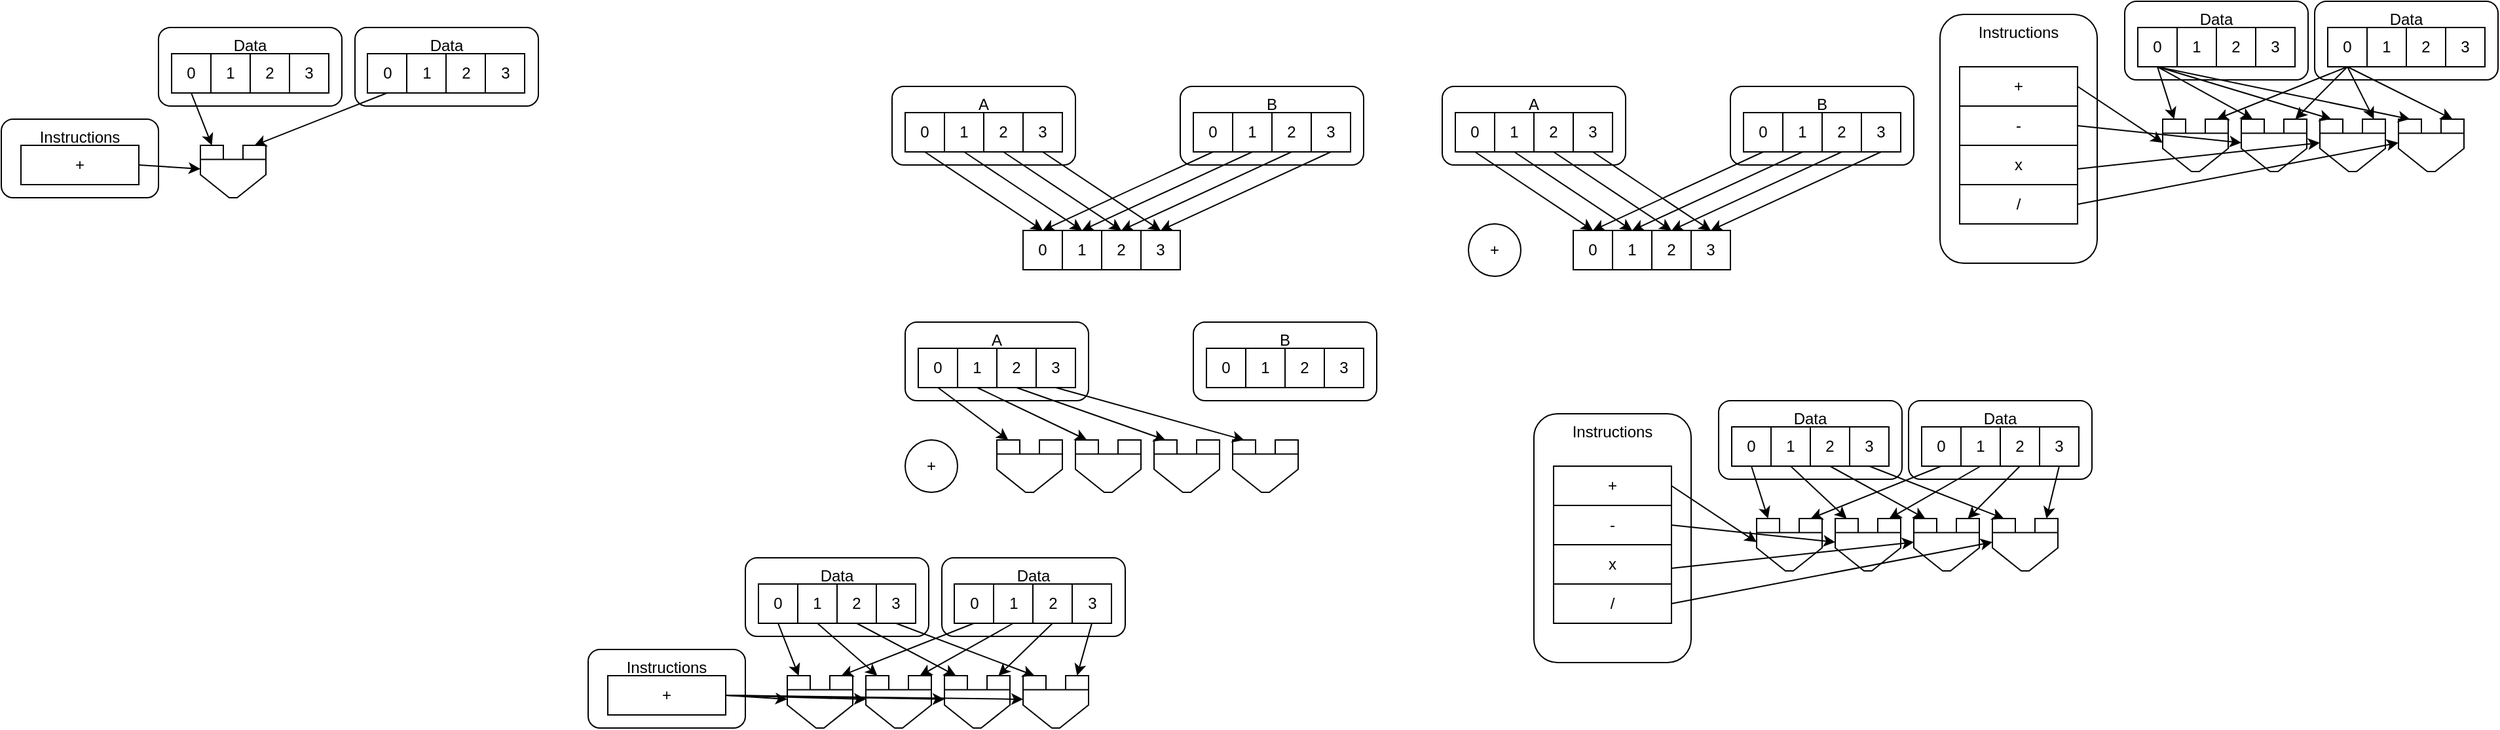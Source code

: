 <mxfile version="21.1.1" type="device">
  <diagram name="Page-1" id="S_AnUftgRwufIWKdGE8J">
    <mxGraphModel dx="2035" dy="623" grid="1" gridSize="10" guides="1" tooltips="1" connect="1" arrows="1" fold="1" page="1" pageScale="1" pageWidth="850" pageHeight="1100" math="0" shadow="0">
      <root>
        <mxCell id="0" />
        <mxCell id="1" parent="0" />
        <mxCell id="DR8zXilW78BF2vZYN9CU-185" value="Data" style="rounded=1;whiteSpace=wrap;html=1;verticalAlign=top;" vertex="1" parent="1">
          <mxGeometry x="896" y="340" width="140" height="60" as="geometry" />
        </mxCell>
        <mxCell id="DR8zXilW78BF2vZYN9CU-184" value="Data" style="rounded=1;whiteSpace=wrap;html=1;verticalAlign=top;" vertex="1" parent="1">
          <mxGeometry x="158" y="460" width="140" height="60" as="geometry" />
        </mxCell>
        <mxCell id="DR8zXilW78BF2vZYN9CU-124" value="Instructions" style="rounded=1;whiteSpace=wrap;html=1;verticalAlign=top;" vertex="1" parent="1">
          <mxGeometry x="610" y="350" width="120" height="190" as="geometry" />
        </mxCell>
        <mxCell id="DR8zXilW78BF2vZYN9CU-1" value="A" style="rounded=1;whiteSpace=wrap;html=1;verticalAlign=top;" vertex="1" parent="1">
          <mxGeometry x="120" y="100" width="140" height="60" as="geometry" />
        </mxCell>
        <mxCell id="DR8zXilW78BF2vZYN9CU-2" value="+" style="ellipse;whiteSpace=wrap;html=1;aspect=fixed;" vertex="1" parent="1">
          <mxGeometry x="130" y="370" width="40" height="40" as="geometry" />
        </mxCell>
        <mxCell id="DR8zXilW78BF2vZYN9CU-3" value="0" style="rounded=0;whiteSpace=wrap;html=1;" vertex="1" parent="1">
          <mxGeometry x="130" y="120" width="30" height="30" as="geometry" />
        </mxCell>
        <mxCell id="DR8zXilW78BF2vZYN9CU-4" value="1" style="rounded=0;whiteSpace=wrap;html=1;" vertex="1" parent="1">
          <mxGeometry x="160" y="120" width="30" height="30" as="geometry" />
        </mxCell>
        <mxCell id="DR8zXilW78BF2vZYN9CU-5" value="2" style="rounded=0;whiteSpace=wrap;html=1;" vertex="1" parent="1">
          <mxGeometry x="190" y="120" width="30" height="30" as="geometry" />
        </mxCell>
        <mxCell id="DR8zXilW78BF2vZYN9CU-6" value="3" style="rounded=0;whiteSpace=wrap;html=1;" vertex="1" parent="1">
          <mxGeometry x="220" y="120" width="30" height="30" as="geometry" />
        </mxCell>
        <mxCell id="DR8zXilW78BF2vZYN9CU-7" value="B" style="rounded=1;whiteSpace=wrap;html=1;verticalAlign=top;" vertex="1" parent="1">
          <mxGeometry x="340" y="100" width="140" height="60" as="geometry" />
        </mxCell>
        <mxCell id="DR8zXilW78BF2vZYN9CU-8" value="0" style="rounded=0;whiteSpace=wrap;html=1;" vertex="1" parent="1">
          <mxGeometry x="350" y="120" width="30" height="30" as="geometry" />
        </mxCell>
        <mxCell id="DR8zXilW78BF2vZYN9CU-9" value="1" style="rounded=0;whiteSpace=wrap;html=1;" vertex="1" parent="1">
          <mxGeometry x="380" y="120" width="30" height="30" as="geometry" />
        </mxCell>
        <mxCell id="DR8zXilW78BF2vZYN9CU-10" value="2" style="rounded=0;whiteSpace=wrap;html=1;" vertex="1" parent="1">
          <mxGeometry x="410" y="120" width="30" height="30" as="geometry" />
        </mxCell>
        <mxCell id="DR8zXilW78BF2vZYN9CU-11" value="3" style="rounded=0;whiteSpace=wrap;html=1;" vertex="1" parent="1">
          <mxGeometry x="440" y="120" width="30" height="30" as="geometry" />
        </mxCell>
        <mxCell id="DR8zXilW78BF2vZYN9CU-12" value="0" style="rounded=0;whiteSpace=wrap;html=1;" vertex="1" parent="1">
          <mxGeometry x="220" y="210" width="30" height="30" as="geometry" />
        </mxCell>
        <mxCell id="DR8zXilW78BF2vZYN9CU-13" value="1" style="rounded=0;whiteSpace=wrap;html=1;" vertex="1" parent="1">
          <mxGeometry x="250" y="210" width="30" height="30" as="geometry" />
        </mxCell>
        <mxCell id="DR8zXilW78BF2vZYN9CU-14" value="2" style="rounded=0;whiteSpace=wrap;html=1;" vertex="1" parent="1">
          <mxGeometry x="280" y="210" width="30" height="30" as="geometry" />
        </mxCell>
        <mxCell id="DR8zXilW78BF2vZYN9CU-15" value="3" style="rounded=0;whiteSpace=wrap;html=1;" vertex="1" parent="1">
          <mxGeometry x="310" y="210" width="30" height="30" as="geometry" />
        </mxCell>
        <mxCell id="DR8zXilW78BF2vZYN9CU-16" value="" style="endArrow=classic;html=1;rounded=0;entryX=0.5;entryY=0;entryDx=0;entryDy=0;exitX=0.5;exitY=1;exitDx=0;exitDy=0;" edge="1" parent="1" source="DR8zXilW78BF2vZYN9CU-3" target="DR8zXilW78BF2vZYN9CU-12">
          <mxGeometry width="50" height="50" relative="1" as="geometry">
            <mxPoint x="170" y="220" as="sourcePoint" />
            <mxPoint x="220" y="170" as="targetPoint" />
          </mxGeometry>
        </mxCell>
        <mxCell id="DR8zXilW78BF2vZYN9CU-21" value="" style="endArrow=classic;html=1;rounded=0;entryX=0.5;entryY=0;entryDx=0;entryDy=0;exitX=0.5;exitY=1;exitDx=0;exitDy=0;" edge="1" parent="1" source="DR8zXilW78BF2vZYN9CU-8" target="DR8zXilW78BF2vZYN9CU-12">
          <mxGeometry width="50" height="50" relative="1" as="geometry">
            <mxPoint x="155" y="160" as="sourcePoint" />
            <mxPoint x="245" y="220" as="targetPoint" />
          </mxGeometry>
        </mxCell>
        <mxCell id="DR8zXilW78BF2vZYN9CU-22" value="" style="endArrow=classic;html=1;rounded=0;entryX=0.5;entryY=0;entryDx=0;entryDy=0;exitX=0.5;exitY=1;exitDx=0;exitDy=0;" edge="1" parent="1" source="DR8zXilW78BF2vZYN9CU-4" target="DR8zXilW78BF2vZYN9CU-13">
          <mxGeometry width="50" height="50" relative="1" as="geometry">
            <mxPoint x="165" y="170" as="sourcePoint" />
            <mxPoint x="255" y="230" as="targetPoint" />
          </mxGeometry>
        </mxCell>
        <mxCell id="DR8zXilW78BF2vZYN9CU-23" value="" style="endArrow=classic;html=1;rounded=0;entryX=0.5;entryY=0;entryDx=0;entryDy=0;exitX=0.5;exitY=1;exitDx=0;exitDy=0;" edge="1" parent="1" source="DR8zXilW78BF2vZYN9CU-5" target="DR8zXilW78BF2vZYN9CU-14">
          <mxGeometry width="50" height="50" relative="1" as="geometry">
            <mxPoint x="175" y="180" as="sourcePoint" />
            <mxPoint x="265" y="240" as="targetPoint" />
          </mxGeometry>
        </mxCell>
        <mxCell id="DR8zXilW78BF2vZYN9CU-24" value="" style="endArrow=classic;html=1;rounded=0;entryX=0.5;entryY=0;entryDx=0;entryDy=0;exitX=0.5;exitY=1;exitDx=0;exitDy=0;" edge="1" parent="1" source="DR8zXilW78BF2vZYN9CU-6" target="DR8zXilW78BF2vZYN9CU-15">
          <mxGeometry width="50" height="50" relative="1" as="geometry">
            <mxPoint x="185" y="190" as="sourcePoint" />
            <mxPoint x="275" y="250" as="targetPoint" />
          </mxGeometry>
        </mxCell>
        <mxCell id="DR8zXilW78BF2vZYN9CU-25" value="" style="endArrow=classic;html=1;rounded=0;entryX=0.5;entryY=0;entryDx=0;entryDy=0;exitX=0.5;exitY=1;exitDx=0;exitDy=0;" edge="1" parent="1" source="DR8zXilW78BF2vZYN9CU-9" target="DR8zXilW78BF2vZYN9CU-13">
          <mxGeometry width="50" height="50" relative="1" as="geometry">
            <mxPoint x="195" y="200" as="sourcePoint" />
            <mxPoint x="285" y="260" as="targetPoint" />
          </mxGeometry>
        </mxCell>
        <mxCell id="DR8zXilW78BF2vZYN9CU-26" value="" style="endArrow=classic;html=1;rounded=0;entryX=0.5;entryY=0;entryDx=0;entryDy=0;exitX=0.5;exitY=1;exitDx=0;exitDy=0;" edge="1" parent="1" source="DR8zXilW78BF2vZYN9CU-10" target="DR8zXilW78BF2vZYN9CU-14">
          <mxGeometry width="50" height="50" relative="1" as="geometry">
            <mxPoint x="205" y="210" as="sourcePoint" />
            <mxPoint x="295" y="270" as="targetPoint" />
          </mxGeometry>
        </mxCell>
        <mxCell id="DR8zXilW78BF2vZYN9CU-27" value="" style="endArrow=classic;html=1;rounded=0;entryX=0.5;entryY=0;entryDx=0;entryDy=0;exitX=0.5;exitY=1;exitDx=0;exitDy=0;" edge="1" parent="1" source="DR8zXilW78BF2vZYN9CU-11" target="DR8zXilW78BF2vZYN9CU-15">
          <mxGeometry width="50" height="50" relative="1" as="geometry">
            <mxPoint x="215" y="220" as="sourcePoint" />
            <mxPoint x="305" y="280" as="targetPoint" />
          </mxGeometry>
        </mxCell>
        <mxCell id="DR8zXilW78BF2vZYN9CU-28" value="A" style="rounded=1;whiteSpace=wrap;html=1;verticalAlign=top;" vertex="1" parent="1">
          <mxGeometry x="540" y="100" width="140" height="60" as="geometry" />
        </mxCell>
        <mxCell id="DR8zXilW78BF2vZYN9CU-29" value="+" style="ellipse;whiteSpace=wrap;html=1;aspect=fixed;" vertex="1" parent="1">
          <mxGeometry x="560" y="205" width="40" height="40" as="geometry" />
        </mxCell>
        <mxCell id="DR8zXilW78BF2vZYN9CU-30" value="0" style="rounded=0;whiteSpace=wrap;html=1;" vertex="1" parent="1">
          <mxGeometry x="550" y="120" width="30" height="30" as="geometry" />
        </mxCell>
        <mxCell id="DR8zXilW78BF2vZYN9CU-31" value="1" style="rounded=0;whiteSpace=wrap;html=1;" vertex="1" parent="1">
          <mxGeometry x="580" y="120" width="30" height="30" as="geometry" />
        </mxCell>
        <mxCell id="DR8zXilW78BF2vZYN9CU-32" value="2" style="rounded=0;whiteSpace=wrap;html=1;" vertex="1" parent="1">
          <mxGeometry x="610" y="120" width="30" height="30" as="geometry" />
        </mxCell>
        <mxCell id="DR8zXilW78BF2vZYN9CU-33" value="3" style="rounded=0;whiteSpace=wrap;html=1;" vertex="1" parent="1">
          <mxGeometry x="640" y="120" width="30" height="30" as="geometry" />
        </mxCell>
        <mxCell id="DR8zXilW78BF2vZYN9CU-34" value="B" style="rounded=1;whiteSpace=wrap;html=1;verticalAlign=top;" vertex="1" parent="1">
          <mxGeometry x="760" y="100" width="140" height="60" as="geometry" />
        </mxCell>
        <mxCell id="DR8zXilW78BF2vZYN9CU-35" value="0" style="rounded=0;whiteSpace=wrap;html=1;" vertex="1" parent="1">
          <mxGeometry x="770" y="120" width="30" height="30" as="geometry" />
        </mxCell>
        <mxCell id="DR8zXilW78BF2vZYN9CU-36" value="1" style="rounded=0;whiteSpace=wrap;html=1;" vertex="1" parent="1">
          <mxGeometry x="800" y="120" width="30" height="30" as="geometry" />
        </mxCell>
        <mxCell id="DR8zXilW78BF2vZYN9CU-37" value="2" style="rounded=0;whiteSpace=wrap;html=1;" vertex="1" parent="1">
          <mxGeometry x="830" y="120" width="30" height="30" as="geometry" />
        </mxCell>
        <mxCell id="DR8zXilW78BF2vZYN9CU-38" value="3" style="rounded=0;whiteSpace=wrap;html=1;" vertex="1" parent="1">
          <mxGeometry x="860" y="120" width="30" height="30" as="geometry" />
        </mxCell>
        <mxCell id="DR8zXilW78BF2vZYN9CU-39" value="0" style="rounded=0;whiteSpace=wrap;html=1;" vertex="1" parent="1">
          <mxGeometry x="640" y="210" width="30" height="30" as="geometry" />
        </mxCell>
        <mxCell id="DR8zXilW78BF2vZYN9CU-40" value="1" style="rounded=0;whiteSpace=wrap;html=1;" vertex="1" parent="1">
          <mxGeometry x="670" y="210" width="30" height="30" as="geometry" />
        </mxCell>
        <mxCell id="DR8zXilW78BF2vZYN9CU-41" value="2" style="rounded=0;whiteSpace=wrap;html=1;" vertex="1" parent="1">
          <mxGeometry x="700" y="210" width="30" height="30" as="geometry" />
        </mxCell>
        <mxCell id="DR8zXilW78BF2vZYN9CU-42" value="3" style="rounded=0;whiteSpace=wrap;html=1;" vertex="1" parent="1">
          <mxGeometry x="730" y="210" width="30" height="30" as="geometry" />
        </mxCell>
        <mxCell id="DR8zXilW78BF2vZYN9CU-43" value="" style="endArrow=classic;html=1;rounded=0;entryX=0.5;entryY=0;entryDx=0;entryDy=0;exitX=0.5;exitY=1;exitDx=0;exitDy=0;" edge="1" parent="1" source="DR8zXilW78BF2vZYN9CU-30" target="DR8zXilW78BF2vZYN9CU-39">
          <mxGeometry width="50" height="50" relative="1" as="geometry">
            <mxPoint x="590" y="220" as="sourcePoint" />
            <mxPoint x="640" y="170" as="targetPoint" />
          </mxGeometry>
        </mxCell>
        <mxCell id="DR8zXilW78BF2vZYN9CU-44" value="" style="endArrow=classic;html=1;rounded=0;entryX=0.5;entryY=0;entryDx=0;entryDy=0;exitX=0.5;exitY=1;exitDx=0;exitDy=0;" edge="1" parent="1" source="DR8zXilW78BF2vZYN9CU-35" target="DR8zXilW78BF2vZYN9CU-39">
          <mxGeometry width="50" height="50" relative="1" as="geometry">
            <mxPoint x="575" y="160" as="sourcePoint" />
            <mxPoint x="665" y="220" as="targetPoint" />
          </mxGeometry>
        </mxCell>
        <mxCell id="DR8zXilW78BF2vZYN9CU-45" value="" style="endArrow=classic;html=1;rounded=0;entryX=0.5;entryY=0;entryDx=0;entryDy=0;exitX=0.5;exitY=1;exitDx=0;exitDy=0;" edge="1" parent="1" source="DR8zXilW78BF2vZYN9CU-31" target="DR8zXilW78BF2vZYN9CU-40">
          <mxGeometry width="50" height="50" relative="1" as="geometry">
            <mxPoint x="585" y="170" as="sourcePoint" />
            <mxPoint x="675" y="230" as="targetPoint" />
          </mxGeometry>
        </mxCell>
        <mxCell id="DR8zXilW78BF2vZYN9CU-46" value="" style="endArrow=classic;html=1;rounded=0;entryX=0.5;entryY=0;entryDx=0;entryDy=0;exitX=0.5;exitY=1;exitDx=0;exitDy=0;" edge="1" parent="1" source="DR8zXilW78BF2vZYN9CU-32" target="DR8zXilW78BF2vZYN9CU-41">
          <mxGeometry width="50" height="50" relative="1" as="geometry">
            <mxPoint x="595" y="180" as="sourcePoint" />
            <mxPoint x="685" y="240" as="targetPoint" />
          </mxGeometry>
        </mxCell>
        <mxCell id="DR8zXilW78BF2vZYN9CU-47" value="" style="endArrow=classic;html=1;rounded=0;entryX=0.5;entryY=0;entryDx=0;entryDy=0;exitX=0.5;exitY=1;exitDx=0;exitDy=0;" edge="1" parent="1" source="DR8zXilW78BF2vZYN9CU-33" target="DR8zXilW78BF2vZYN9CU-42">
          <mxGeometry width="50" height="50" relative="1" as="geometry">
            <mxPoint x="605" y="190" as="sourcePoint" />
            <mxPoint x="695" y="250" as="targetPoint" />
          </mxGeometry>
        </mxCell>
        <mxCell id="DR8zXilW78BF2vZYN9CU-48" value="" style="endArrow=classic;html=1;rounded=0;entryX=0.5;entryY=0;entryDx=0;entryDy=0;exitX=0.5;exitY=1;exitDx=0;exitDy=0;" edge="1" parent="1" source="DR8zXilW78BF2vZYN9CU-36" target="DR8zXilW78BF2vZYN9CU-40">
          <mxGeometry width="50" height="50" relative="1" as="geometry">
            <mxPoint x="615" y="200" as="sourcePoint" />
            <mxPoint x="705" y="260" as="targetPoint" />
          </mxGeometry>
        </mxCell>
        <mxCell id="DR8zXilW78BF2vZYN9CU-49" value="" style="endArrow=classic;html=1;rounded=0;entryX=0.5;entryY=0;entryDx=0;entryDy=0;exitX=0.5;exitY=1;exitDx=0;exitDy=0;" edge="1" parent="1" source="DR8zXilW78BF2vZYN9CU-37" target="DR8zXilW78BF2vZYN9CU-41">
          <mxGeometry width="50" height="50" relative="1" as="geometry">
            <mxPoint x="625" y="210" as="sourcePoint" />
            <mxPoint x="715" y="270" as="targetPoint" />
          </mxGeometry>
        </mxCell>
        <mxCell id="DR8zXilW78BF2vZYN9CU-50" value="" style="endArrow=classic;html=1;rounded=0;entryX=0.5;entryY=0;entryDx=0;entryDy=0;exitX=0.5;exitY=1;exitDx=0;exitDy=0;" edge="1" parent="1" source="DR8zXilW78BF2vZYN9CU-38" target="DR8zXilW78BF2vZYN9CU-42">
          <mxGeometry width="50" height="50" relative="1" as="geometry">
            <mxPoint x="635" y="220" as="sourcePoint" />
            <mxPoint x="725" y="280" as="targetPoint" />
          </mxGeometry>
        </mxCell>
        <mxCell id="DR8zXilW78BF2vZYN9CU-56" value="" style="group" vertex="1" connectable="0" parent="1">
          <mxGeometry x="200" y="370" width="50" height="40" as="geometry" />
        </mxCell>
        <mxCell id="DR8zXilW78BF2vZYN9CU-52" value="" style="rounded=0;whiteSpace=wrap;html=1;" vertex="1" parent="DR8zXilW78BF2vZYN9CU-56">
          <mxGeometry width="17.5" height="18.674" as="geometry" />
        </mxCell>
        <mxCell id="DR8zXilW78BF2vZYN9CU-53" value="" style="rounded=0;whiteSpace=wrap;html=1;" vertex="1" parent="DR8zXilW78BF2vZYN9CU-56">
          <mxGeometry x="32.5" width="17.5" height="18.674" as="geometry" />
        </mxCell>
        <mxCell id="DR8zXilW78BF2vZYN9CU-54" value="" style="shape=loopLimit;whiteSpace=wrap;html=1;rotation=-180;size=22;" vertex="1" parent="DR8zXilW78BF2vZYN9CU-56">
          <mxGeometry y="10.732" width="50" height="29.268" as="geometry" />
        </mxCell>
        <mxCell id="DR8zXilW78BF2vZYN9CU-57" value="" style="group" vertex="1" connectable="0" parent="1">
          <mxGeometry x="380" y="370" width="50" height="40" as="geometry" />
        </mxCell>
        <mxCell id="DR8zXilW78BF2vZYN9CU-58" value="" style="rounded=0;whiteSpace=wrap;html=1;" vertex="1" parent="DR8zXilW78BF2vZYN9CU-57">
          <mxGeometry width="17.5" height="18.674" as="geometry" />
        </mxCell>
        <mxCell id="DR8zXilW78BF2vZYN9CU-59" value="" style="rounded=0;whiteSpace=wrap;html=1;" vertex="1" parent="DR8zXilW78BF2vZYN9CU-57">
          <mxGeometry x="32.5" width="17.5" height="18.674" as="geometry" />
        </mxCell>
        <mxCell id="DR8zXilW78BF2vZYN9CU-60" value="" style="shape=loopLimit;whiteSpace=wrap;html=1;rotation=-180;size=22;" vertex="1" parent="DR8zXilW78BF2vZYN9CU-57">
          <mxGeometry y="10.732" width="50" height="29.268" as="geometry" />
        </mxCell>
        <mxCell id="DR8zXilW78BF2vZYN9CU-61" value="" style="group" vertex="1" connectable="0" parent="1">
          <mxGeometry x="260" y="370" width="50" height="40" as="geometry" />
        </mxCell>
        <mxCell id="DR8zXilW78BF2vZYN9CU-62" value="" style="rounded=0;whiteSpace=wrap;html=1;" vertex="1" parent="DR8zXilW78BF2vZYN9CU-61">
          <mxGeometry width="17.5" height="18.674" as="geometry" />
        </mxCell>
        <mxCell id="DR8zXilW78BF2vZYN9CU-63" value="" style="rounded=0;whiteSpace=wrap;html=1;" vertex="1" parent="DR8zXilW78BF2vZYN9CU-61">
          <mxGeometry x="32.5" width="17.5" height="18.674" as="geometry" />
        </mxCell>
        <mxCell id="DR8zXilW78BF2vZYN9CU-64" value="" style="shape=loopLimit;whiteSpace=wrap;html=1;rotation=-180;size=22;" vertex="1" parent="DR8zXilW78BF2vZYN9CU-61">
          <mxGeometry y="10.732" width="50" height="29.268" as="geometry" />
        </mxCell>
        <mxCell id="DR8zXilW78BF2vZYN9CU-65" value="" style="group" vertex="1" connectable="0" parent="1">
          <mxGeometry x="320" y="370" width="50" height="40" as="geometry" />
        </mxCell>
        <mxCell id="DR8zXilW78BF2vZYN9CU-66" value="" style="rounded=0;whiteSpace=wrap;html=1;" vertex="1" parent="DR8zXilW78BF2vZYN9CU-65">
          <mxGeometry width="17.5" height="18.674" as="geometry" />
        </mxCell>
        <mxCell id="DR8zXilW78BF2vZYN9CU-67" value="" style="rounded=0;whiteSpace=wrap;html=1;" vertex="1" parent="DR8zXilW78BF2vZYN9CU-65">
          <mxGeometry x="32.5" width="17.5" height="18.674" as="geometry" />
        </mxCell>
        <mxCell id="DR8zXilW78BF2vZYN9CU-68" value="" style="shape=loopLimit;whiteSpace=wrap;html=1;rotation=-180;size=22;" vertex="1" parent="DR8zXilW78BF2vZYN9CU-65">
          <mxGeometry y="10.732" width="50" height="29.268" as="geometry" />
        </mxCell>
        <mxCell id="DR8zXilW78BF2vZYN9CU-69" value="A" style="rounded=1;whiteSpace=wrap;html=1;verticalAlign=top;" vertex="1" parent="1">
          <mxGeometry x="130" y="280" width="140" height="60" as="geometry" />
        </mxCell>
        <mxCell id="DR8zXilW78BF2vZYN9CU-70" value="0" style="rounded=0;whiteSpace=wrap;html=1;" vertex="1" parent="1">
          <mxGeometry x="140" y="300" width="30" height="30" as="geometry" />
        </mxCell>
        <mxCell id="DR8zXilW78BF2vZYN9CU-71" value="1" style="rounded=0;whiteSpace=wrap;html=1;" vertex="1" parent="1">
          <mxGeometry x="170" y="300" width="30" height="30" as="geometry" />
        </mxCell>
        <mxCell id="DR8zXilW78BF2vZYN9CU-72" value="2" style="rounded=0;whiteSpace=wrap;html=1;" vertex="1" parent="1">
          <mxGeometry x="200" y="300" width="30" height="30" as="geometry" />
        </mxCell>
        <mxCell id="DR8zXilW78BF2vZYN9CU-73" value="3" style="rounded=0;whiteSpace=wrap;html=1;" vertex="1" parent="1">
          <mxGeometry x="230" y="300" width="30" height="30" as="geometry" />
        </mxCell>
        <mxCell id="DR8zXilW78BF2vZYN9CU-74" value="B" style="rounded=1;whiteSpace=wrap;html=1;verticalAlign=top;" vertex="1" parent="1">
          <mxGeometry x="350" y="280" width="140" height="60" as="geometry" />
        </mxCell>
        <mxCell id="DR8zXilW78BF2vZYN9CU-75" value="0" style="rounded=0;whiteSpace=wrap;html=1;" vertex="1" parent="1">
          <mxGeometry x="360" y="300" width="30" height="30" as="geometry" />
        </mxCell>
        <mxCell id="DR8zXilW78BF2vZYN9CU-76" value="1" style="rounded=0;whiteSpace=wrap;html=1;" vertex="1" parent="1">
          <mxGeometry x="390" y="300" width="30" height="30" as="geometry" />
        </mxCell>
        <mxCell id="DR8zXilW78BF2vZYN9CU-77" value="2" style="rounded=0;whiteSpace=wrap;html=1;" vertex="1" parent="1">
          <mxGeometry x="420" y="300" width="30" height="30" as="geometry" />
        </mxCell>
        <mxCell id="DR8zXilW78BF2vZYN9CU-78" value="3" style="rounded=0;whiteSpace=wrap;html=1;" vertex="1" parent="1">
          <mxGeometry x="450" y="300" width="30" height="30" as="geometry" />
        </mxCell>
        <mxCell id="DR8zXilW78BF2vZYN9CU-79" value="" style="endArrow=classic;html=1;rounded=0;entryX=0.5;entryY=0;entryDx=0;entryDy=0;exitX=0.5;exitY=1;exitDx=0;exitDy=0;" edge="1" parent="1" source="DR8zXilW78BF2vZYN9CU-70" target="DR8zXilW78BF2vZYN9CU-52">
          <mxGeometry width="50" height="50" relative="1" as="geometry">
            <mxPoint x="155" y="160" as="sourcePoint" />
            <mxPoint x="245" y="220" as="targetPoint" />
          </mxGeometry>
        </mxCell>
        <mxCell id="DR8zXilW78BF2vZYN9CU-80" value="" style="endArrow=classic;html=1;rounded=0;entryX=0.5;entryY=0;entryDx=0;entryDy=0;exitX=0.5;exitY=1;exitDx=0;exitDy=0;" edge="1" parent="1" source="DR8zXilW78BF2vZYN9CU-71" target="DR8zXilW78BF2vZYN9CU-62">
          <mxGeometry width="50" height="50" relative="1" as="geometry">
            <mxPoint x="165" y="340" as="sourcePoint" />
            <mxPoint x="219" y="380" as="targetPoint" />
          </mxGeometry>
        </mxCell>
        <mxCell id="DR8zXilW78BF2vZYN9CU-81" value="" style="endArrow=classic;html=1;rounded=0;entryX=0.5;entryY=0;entryDx=0;entryDy=0;exitX=0.5;exitY=1;exitDx=0;exitDy=0;" edge="1" parent="1" source="DR8zXilW78BF2vZYN9CU-72" target="DR8zXilW78BF2vZYN9CU-66">
          <mxGeometry width="50" height="50" relative="1" as="geometry">
            <mxPoint x="175" y="350" as="sourcePoint" />
            <mxPoint x="229" y="390" as="targetPoint" />
          </mxGeometry>
        </mxCell>
        <mxCell id="DR8zXilW78BF2vZYN9CU-83" value="" style="endArrow=classic;html=1;rounded=0;entryX=0.5;entryY=0;entryDx=0;entryDy=0;exitX=0.5;exitY=1;exitDx=0;exitDy=0;" edge="1" parent="1" source="DR8zXilW78BF2vZYN9CU-73" target="DR8zXilW78BF2vZYN9CU-58">
          <mxGeometry width="50" height="50" relative="1" as="geometry">
            <mxPoint x="185" y="360" as="sourcePoint" />
            <mxPoint x="239" y="400" as="targetPoint" />
          </mxGeometry>
        </mxCell>
        <mxCell id="DR8zXilW78BF2vZYN9CU-85" value="" style="group" vertex="1" connectable="0" parent="1">
          <mxGeometry x="780" y="430" width="50" height="40" as="geometry" />
        </mxCell>
        <mxCell id="DR8zXilW78BF2vZYN9CU-86" value="" style="rounded=0;whiteSpace=wrap;html=1;" vertex="1" parent="DR8zXilW78BF2vZYN9CU-85">
          <mxGeometry width="17.5" height="18.674" as="geometry" />
        </mxCell>
        <mxCell id="DR8zXilW78BF2vZYN9CU-87" value="" style="rounded=0;whiteSpace=wrap;html=1;" vertex="1" parent="DR8zXilW78BF2vZYN9CU-85">
          <mxGeometry x="32.5" width="17.5" height="18.674" as="geometry" />
        </mxCell>
        <mxCell id="DR8zXilW78BF2vZYN9CU-88" value="" style="shape=loopLimit;whiteSpace=wrap;html=1;rotation=-180;size=22;" vertex="1" parent="DR8zXilW78BF2vZYN9CU-85">
          <mxGeometry y="10.732" width="50" height="29.268" as="geometry" />
        </mxCell>
        <mxCell id="DR8zXilW78BF2vZYN9CU-89" value="" style="group" vertex="1" connectable="0" parent="1">
          <mxGeometry x="960" y="430" width="50" height="40" as="geometry" />
        </mxCell>
        <mxCell id="DR8zXilW78BF2vZYN9CU-90" value="" style="rounded=0;whiteSpace=wrap;html=1;" vertex="1" parent="DR8zXilW78BF2vZYN9CU-89">
          <mxGeometry width="17.5" height="18.674" as="geometry" />
        </mxCell>
        <mxCell id="DR8zXilW78BF2vZYN9CU-91" value="" style="rounded=0;whiteSpace=wrap;html=1;" vertex="1" parent="DR8zXilW78BF2vZYN9CU-89">
          <mxGeometry x="32.5" width="17.5" height="18.674" as="geometry" />
        </mxCell>
        <mxCell id="DR8zXilW78BF2vZYN9CU-92" value="" style="shape=loopLimit;whiteSpace=wrap;html=1;rotation=-180;size=22;" vertex="1" parent="DR8zXilW78BF2vZYN9CU-89">
          <mxGeometry y="10.732" width="50" height="29.268" as="geometry" />
        </mxCell>
        <mxCell id="DR8zXilW78BF2vZYN9CU-93" value="" style="group" vertex="1" connectable="0" parent="1">
          <mxGeometry x="840" y="430" width="50" height="40" as="geometry" />
        </mxCell>
        <mxCell id="DR8zXilW78BF2vZYN9CU-94" value="" style="rounded=0;whiteSpace=wrap;html=1;" vertex="1" parent="DR8zXilW78BF2vZYN9CU-93">
          <mxGeometry width="17.5" height="18.674" as="geometry" />
        </mxCell>
        <mxCell id="DR8zXilW78BF2vZYN9CU-95" value="" style="rounded=0;whiteSpace=wrap;html=1;" vertex="1" parent="DR8zXilW78BF2vZYN9CU-93">
          <mxGeometry x="32.5" width="17.5" height="18.674" as="geometry" />
        </mxCell>
        <mxCell id="DR8zXilW78BF2vZYN9CU-96" value="" style="shape=loopLimit;whiteSpace=wrap;html=1;rotation=-180;size=22;" vertex="1" parent="DR8zXilW78BF2vZYN9CU-93">
          <mxGeometry y="10.732" width="50" height="29.268" as="geometry" />
        </mxCell>
        <mxCell id="DR8zXilW78BF2vZYN9CU-97" value="" style="group" vertex="1" connectable="0" parent="1">
          <mxGeometry x="900" y="430" width="50" height="40" as="geometry" />
        </mxCell>
        <mxCell id="DR8zXilW78BF2vZYN9CU-98" value="" style="rounded=0;whiteSpace=wrap;html=1;" vertex="1" parent="DR8zXilW78BF2vZYN9CU-97">
          <mxGeometry width="17.5" height="18.674" as="geometry" />
        </mxCell>
        <mxCell id="DR8zXilW78BF2vZYN9CU-99" value="" style="rounded=0;whiteSpace=wrap;html=1;" vertex="1" parent="DR8zXilW78BF2vZYN9CU-97">
          <mxGeometry x="32.5" width="17.5" height="18.674" as="geometry" />
        </mxCell>
        <mxCell id="DR8zXilW78BF2vZYN9CU-100" value="" style="shape=loopLimit;whiteSpace=wrap;html=1;rotation=-180;size=22;" vertex="1" parent="DR8zXilW78BF2vZYN9CU-97">
          <mxGeometry y="10.732" width="50" height="29.268" as="geometry" />
        </mxCell>
        <mxCell id="DR8zXilW78BF2vZYN9CU-101" value="Data" style="rounded=1;whiteSpace=wrap;html=1;verticalAlign=top;" vertex="1" parent="1">
          <mxGeometry x="751" y="340" width="140" height="60" as="geometry" />
        </mxCell>
        <mxCell id="DR8zXilW78BF2vZYN9CU-102" value="0" style="rounded=0;whiteSpace=wrap;html=1;" vertex="1" parent="1">
          <mxGeometry x="761" y="360" width="30" height="30" as="geometry" />
        </mxCell>
        <mxCell id="DR8zXilW78BF2vZYN9CU-103" value="1" style="rounded=0;whiteSpace=wrap;html=1;" vertex="1" parent="1">
          <mxGeometry x="791" y="360" width="30" height="30" as="geometry" />
        </mxCell>
        <mxCell id="DR8zXilW78BF2vZYN9CU-104" value="2" style="rounded=0;whiteSpace=wrap;html=1;" vertex="1" parent="1">
          <mxGeometry x="821" y="360" width="30" height="30" as="geometry" />
        </mxCell>
        <mxCell id="DR8zXilW78BF2vZYN9CU-105" value="3" style="rounded=0;whiteSpace=wrap;html=1;" vertex="1" parent="1">
          <mxGeometry x="851" y="360" width="30" height="30" as="geometry" />
        </mxCell>
        <mxCell id="DR8zXilW78BF2vZYN9CU-107" value="0" style="rounded=0;whiteSpace=wrap;html=1;" vertex="1" parent="1">
          <mxGeometry x="906" y="360" width="30" height="30" as="geometry" />
        </mxCell>
        <mxCell id="DR8zXilW78BF2vZYN9CU-108" value="1" style="rounded=0;whiteSpace=wrap;html=1;" vertex="1" parent="1">
          <mxGeometry x="936" y="360" width="30" height="30" as="geometry" />
        </mxCell>
        <mxCell id="DR8zXilW78BF2vZYN9CU-109" value="2" style="rounded=0;whiteSpace=wrap;html=1;" vertex="1" parent="1">
          <mxGeometry x="966" y="360" width="30" height="30" as="geometry" />
        </mxCell>
        <mxCell id="DR8zXilW78BF2vZYN9CU-110" value="3" style="rounded=0;whiteSpace=wrap;html=1;" vertex="1" parent="1">
          <mxGeometry x="996" y="360" width="30" height="30" as="geometry" />
        </mxCell>
        <mxCell id="DR8zXilW78BF2vZYN9CU-111" value="" style="endArrow=classic;html=1;rounded=0;entryX=0.5;entryY=0;entryDx=0;entryDy=0;exitX=0.5;exitY=1;exitDx=0;exitDy=0;" edge="1" parent="1" source="DR8zXilW78BF2vZYN9CU-102" target="DR8zXilW78BF2vZYN9CU-86">
          <mxGeometry width="50" height="50" relative="1" as="geometry">
            <mxPoint x="735" y="220" as="sourcePoint" />
            <mxPoint x="825" y="280" as="targetPoint" />
          </mxGeometry>
        </mxCell>
        <mxCell id="DR8zXilW78BF2vZYN9CU-112" value="" style="endArrow=classic;html=1;rounded=0;entryX=0.5;entryY=0;entryDx=0;entryDy=0;exitX=0.5;exitY=1;exitDx=0;exitDy=0;" edge="1" parent="1" source="DR8zXilW78BF2vZYN9CU-103" target="DR8zXilW78BF2vZYN9CU-94">
          <mxGeometry width="50" height="50" relative="1" as="geometry">
            <mxPoint x="745" y="400" as="sourcePoint" />
            <mxPoint x="799" y="440" as="targetPoint" />
          </mxGeometry>
        </mxCell>
        <mxCell id="DR8zXilW78BF2vZYN9CU-113" value="" style="endArrow=classic;html=1;rounded=0;entryX=0.5;entryY=0;entryDx=0;entryDy=0;exitX=0.5;exitY=1;exitDx=0;exitDy=0;" edge="1" parent="1" source="DR8zXilW78BF2vZYN9CU-104" target="DR8zXilW78BF2vZYN9CU-98">
          <mxGeometry width="50" height="50" relative="1" as="geometry">
            <mxPoint x="755" y="410" as="sourcePoint" />
            <mxPoint x="809" y="450" as="targetPoint" />
          </mxGeometry>
        </mxCell>
        <mxCell id="DR8zXilW78BF2vZYN9CU-114" value="" style="endArrow=classic;html=1;rounded=0;entryX=0.5;entryY=0;entryDx=0;entryDy=0;exitX=0.5;exitY=1;exitDx=0;exitDy=0;" edge="1" parent="1" source="DR8zXilW78BF2vZYN9CU-105" target="DR8zXilW78BF2vZYN9CU-90">
          <mxGeometry width="50" height="50" relative="1" as="geometry">
            <mxPoint x="765" y="420" as="sourcePoint" />
            <mxPoint x="819" y="460" as="targetPoint" />
          </mxGeometry>
        </mxCell>
        <mxCell id="DR8zXilW78BF2vZYN9CU-118" value="" style="endArrow=classic;html=1;rounded=0;entryX=1;entryY=0.75;entryDx=0;entryDy=0;exitX=1;exitY=0.5;exitDx=0;exitDy=0;" edge="1" parent="1" source="DR8zXilW78BF2vZYN9CU-120" target="DR8zXilW78BF2vZYN9CU-88">
          <mxGeometry width="50" height="50" relative="1" as="geometry">
            <mxPoint x="680" y="440" as="sourcePoint" />
            <mxPoint x="799" y="440" as="targetPoint" />
          </mxGeometry>
        </mxCell>
        <mxCell id="DR8zXilW78BF2vZYN9CU-119" value="" style="endArrow=classic;html=1;rounded=0;entryX=1;entryY=0.75;entryDx=0;entryDy=0;exitX=1;exitY=0.5;exitDx=0;exitDy=0;" edge="1" parent="1" source="DR8zXilW78BF2vZYN9CU-121" target="DR8zXilW78BF2vZYN9CU-96">
          <mxGeometry width="50" height="50" relative="1" as="geometry">
            <mxPoint x="730" y="440" as="sourcePoint" />
            <mxPoint x="790" y="458" as="targetPoint" />
          </mxGeometry>
        </mxCell>
        <mxCell id="DR8zXilW78BF2vZYN9CU-120" value="+" style="rounded=0;whiteSpace=wrap;html=1;" vertex="1" parent="1">
          <mxGeometry x="625" y="390" width="90" height="30" as="geometry" />
        </mxCell>
        <mxCell id="DR8zXilW78BF2vZYN9CU-121" value="-" style="rounded=0;whiteSpace=wrap;html=1;" vertex="1" parent="1">
          <mxGeometry x="625" y="420" width="90" height="30" as="geometry" />
        </mxCell>
        <mxCell id="DR8zXilW78BF2vZYN9CU-122" value="x" style="rounded=0;whiteSpace=wrap;html=1;" vertex="1" parent="1">
          <mxGeometry x="625" y="450" width="90" height="30" as="geometry" />
        </mxCell>
        <mxCell id="DR8zXilW78BF2vZYN9CU-123" value="/" style="rounded=0;whiteSpace=wrap;html=1;" vertex="1" parent="1">
          <mxGeometry x="625" y="480" width="90" height="30" as="geometry" />
        </mxCell>
        <mxCell id="DR8zXilW78BF2vZYN9CU-126" value="" style="endArrow=classic;html=1;rounded=0;entryX=1;entryY=0.75;entryDx=0;entryDy=0;exitX=1;exitY=0.6;exitDx=0;exitDy=0;exitPerimeter=0;" edge="1" parent="1" source="DR8zXilW78BF2vZYN9CU-122" target="DR8zXilW78BF2vZYN9CU-100">
          <mxGeometry width="50" height="50" relative="1" as="geometry">
            <mxPoint x="690" y="455" as="sourcePoint" />
            <mxPoint x="850" y="458" as="targetPoint" />
          </mxGeometry>
        </mxCell>
        <mxCell id="DR8zXilW78BF2vZYN9CU-127" value="" style="endArrow=classic;html=1;rounded=0;entryX=1;entryY=0.75;entryDx=0;entryDy=0;exitX=1;exitY=0.5;exitDx=0;exitDy=0;" edge="1" parent="1" source="DR8zXilW78BF2vZYN9CU-123" target="DR8zXilW78BF2vZYN9CU-92">
          <mxGeometry width="50" height="50" relative="1" as="geometry">
            <mxPoint x="700" y="465" as="sourcePoint" />
            <mxPoint x="860" y="468" as="targetPoint" />
          </mxGeometry>
        </mxCell>
        <mxCell id="DR8zXilW78BF2vZYN9CU-132" value="" style="endArrow=classic;html=1;rounded=0;exitX=0.5;exitY=1;exitDx=0;exitDy=0;entryX=0.5;entryY=0;entryDx=0;entryDy=0;" edge="1" parent="1" source="DR8zXilW78BF2vZYN9CU-107" target="DR8zXilW78BF2vZYN9CU-87">
          <mxGeometry width="50" height="50" relative="1" as="geometry">
            <mxPoint x="780" y="430" as="sourcePoint" />
            <mxPoint x="830" y="380" as="targetPoint" />
          </mxGeometry>
        </mxCell>
        <mxCell id="DR8zXilW78BF2vZYN9CU-133" value="" style="endArrow=classic;html=1;rounded=0;exitX=0.5;exitY=1;exitDx=0;exitDy=0;entryX=0.5;entryY=0;entryDx=0;entryDy=0;" edge="1" parent="1" source="DR8zXilW78BF2vZYN9CU-108" target="DR8zXilW78BF2vZYN9CU-95">
          <mxGeometry width="50" height="50" relative="1" as="geometry">
            <mxPoint x="890" y="400" as="sourcePoint" />
            <mxPoint x="831" y="440" as="targetPoint" />
          </mxGeometry>
        </mxCell>
        <mxCell id="DR8zXilW78BF2vZYN9CU-135" value="" style="endArrow=classic;html=1;rounded=0;exitX=0.5;exitY=1;exitDx=0;exitDy=0;entryX=0.5;entryY=0;entryDx=0;entryDy=0;" edge="1" parent="1" source="DR8zXilW78BF2vZYN9CU-109" target="DR8zXilW78BF2vZYN9CU-99">
          <mxGeometry width="50" height="50" relative="1" as="geometry">
            <mxPoint x="1000" y="390" as="sourcePoint" />
            <mxPoint x="841" y="450" as="targetPoint" />
          </mxGeometry>
        </mxCell>
        <mxCell id="DR8zXilW78BF2vZYN9CU-136" value="" style="endArrow=classic;html=1;rounded=0;exitX=0.5;exitY=1;exitDx=0;exitDy=0;entryX=0.5;entryY=0;entryDx=0;entryDy=0;" edge="1" parent="1" source="DR8zXilW78BF2vZYN9CU-110" target="DR8zXilW78BF2vZYN9CU-91">
          <mxGeometry width="50" height="50" relative="1" as="geometry">
            <mxPoint x="1060" y="390" as="sourcePoint" />
            <mxPoint x="951" y="440" as="targetPoint" />
          </mxGeometry>
        </mxCell>
        <mxCell id="DR8zXilW78BF2vZYN9CU-137" value="Instructions" style="rounded=1;whiteSpace=wrap;html=1;verticalAlign=top;" vertex="1" parent="1">
          <mxGeometry x="-112" y="530" width="120" height="60" as="geometry" />
        </mxCell>
        <mxCell id="DR8zXilW78BF2vZYN9CU-138" value="" style="group" vertex="1" connectable="0" parent="1">
          <mxGeometry x="40" y="550" width="50" height="40" as="geometry" />
        </mxCell>
        <mxCell id="DR8zXilW78BF2vZYN9CU-139" value="" style="rounded=0;whiteSpace=wrap;html=1;" vertex="1" parent="DR8zXilW78BF2vZYN9CU-138">
          <mxGeometry width="17.5" height="18.674" as="geometry" />
        </mxCell>
        <mxCell id="DR8zXilW78BF2vZYN9CU-140" value="" style="rounded=0;whiteSpace=wrap;html=1;" vertex="1" parent="DR8zXilW78BF2vZYN9CU-138">
          <mxGeometry x="32.5" width="17.5" height="18.674" as="geometry" />
        </mxCell>
        <mxCell id="DR8zXilW78BF2vZYN9CU-141" value="" style="shape=loopLimit;whiteSpace=wrap;html=1;rotation=-180;size=22;" vertex="1" parent="DR8zXilW78BF2vZYN9CU-138">
          <mxGeometry y="10.732" width="50" height="29.268" as="geometry" />
        </mxCell>
        <mxCell id="DR8zXilW78BF2vZYN9CU-142" value="" style="group" vertex="1" connectable="0" parent="1">
          <mxGeometry x="220" y="550" width="50" height="40" as="geometry" />
        </mxCell>
        <mxCell id="DR8zXilW78BF2vZYN9CU-143" value="" style="rounded=0;whiteSpace=wrap;html=1;" vertex="1" parent="DR8zXilW78BF2vZYN9CU-142">
          <mxGeometry width="17.5" height="18.674" as="geometry" />
        </mxCell>
        <mxCell id="DR8zXilW78BF2vZYN9CU-144" value="" style="rounded=0;whiteSpace=wrap;html=1;" vertex="1" parent="DR8zXilW78BF2vZYN9CU-142">
          <mxGeometry x="32.5" width="17.5" height="18.674" as="geometry" />
        </mxCell>
        <mxCell id="DR8zXilW78BF2vZYN9CU-145" value="" style="shape=loopLimit;whiteSpace=wrap;html=1;rotation=-180;size=22;" vertex="1" parent="DR8zXilW78BF2vZYN9CU-142">
          <mxGeometry y="10.732" width="50" height="29.268" as="geometry" />
        </mxCell>
        <mxCell id="DR8zXilW78BF2vZYN9CU-146" value="" style="group" vertex="1" connectable="0" parent="1">
          <mxGeometry x="100" y="550" width="50" height="40" as="geometry" />
        </mxCell>
        <mxCell id="DR8zXilW78BF2vZYN9CU-147" value="" style="rounded=0;whiteSpace=wrap;html=1;" vertex="1" parent="DR8zXilW78BF2vZYN9CU-146">
          <mxGeometry width="17.5" height="18.674" as="geometry" />
        </mxCell>
        <mxCell id="DR8zXilW78BF2vZYN9CU-148" value="" style="rounded=0;whiteSpace=wrap;html=1;" vertex="1" parent="DR8zXilW78BF2vZYN9CU-146">
          <mxGeometry x="32.5" width="17.5" height="18.674" as="geometry" />
        </mxCell>
        <mxCell id="DR8zXilW78BF2vZYN9CU-149" value="" style="shape=loopLimit;whiteSpace=wrap;html=1;rotation=-180;size=22;" vertex="1" parent="DR8zXilW78BF2vZYN9CU-146">
          <mxGeometry y="10.732" width="50" height="29.268" as="geometry" />
        </mxCell>
        <mxCell id="DR8zXilW78BF2vZYN9CU-150" value="" style="group" vertex="1" connectable="0" parent="1">
          <mxGeometry x="160" y="550" width="50" height="40" as="geometry" />
        </mxCell>
        <mxCell id="DR8zXilW78BF2vZYN9CU-151" value="" style="rounded=0;whiteSpace=wrap;html=1;" vertex="1" parent="DR8zXilW78BF2vZYN9CU-150">
          <mxGeometry width="17.5" height="18.674" as="geometry" />
        </mxCell>
        <mxCell id="DR8zXilW78BF2vZYN9CU-152" value="" style="rounded=0;whiteSpace=wrap;html=1;" vertex="1" parent="DR8zXilW78BF2vZYN9CU-150">
          <mxGeometry x="32.5" width="17.5" height="18.674" as="geometry" />
        </mxCell>
        <mxCell id="DR8zXilW78BF2vZYN9CU-153" value="" style="shape=loopLimit;whiteSpace=wrap;html=1;rotation=-180;size=22;" vertex="1" parent="DR8zXilW78BF2vZYN9CU-150">
          <mxGeometry y="10.732" width="50" height="29.268" as="geometry" />
        </mxCell>
        <mxCell id="DR8zXilW78BF2vZYN9CU-154" value="Data" style="rounded=1;whiteSpace=wrap;html=1;verticalAlign=top;" vertex="1" parent="1">
          <mxGeometry x="8" y="460" width="140" height="60" as="geometry" />
        </mxCell>
        <mxCell id="DR8zXilW78BF2vZYN9CU-155" value="0" style="rounded=0;whiteSpace=wrap;html=1;" vertex="1" parent="1">
          <mxGeometry x="18" y="480" width="30" height="30" as="geometry" />
        </mxCell>
        <mxCell id="DR8zXilW78BF2vZYN9CU-156" value="1" style="rounded=0;whiteSpace=wrap;html=1;" vertex="1" parent="1">
          <mxGeometry x="48" y="480" width="30" height="30" as="geometry" />
        </mxCell>
        <mxCell id="DR8zXilW78BF2vZYN9CU-157" value="2" style="rounded=0;whiteSpace=wrap;html=1;" vertex="1" parent="1">
          <mxGeometry x="78" y="480" width="30" height="30" as="geometry" />
        </mxCell>
        <mxCell id="DR8zXilW78BF2vZYN9CU-158" value="3" style="rounded=0;whiteSpace=wrap;html=1;" vertex="1" parent="1">
          <mxGeometry x="108" y="480" width="30" height="30" as="geometry" />
        </mxCell>
        <mxCell id="DR8zXilW78BF2vZYN9CU-160" value="0" style="rounded=0;whiteSpace=wrap;html=1;" vertex="1" parent="1">
          <mxGeometry x="167.5" y="480" width="30" height="30" as="geometry" />
        </mxCell>
        <mxCell id="DR8zXilW78BF2vZYN9CU-161" value="1" style="rounded=0;whiteSpace=wrap;html=1;" vertex="1" parent="1">
          <mxGeometry x="197.5" y="480" width="30" height="30" as="geometry" />
        </mxCell>
        <mxCell id="DR8zXilW78BF2vZYN9CU-162" value="2" style="rounded=0;whiteSpace=wrap;html=1;" vertex="1" parent="1">
          <mxGeometry x="227.5" y="480" width="30" height="30" as="geometry" />
        </mxCell>
        <mxCell id="DR8zXilW78BF2vZYN9CU-163" value="3" style="rounded=0;whiteSpace=wrap;html=1;" vertex="1" parent="1">
          <mxGeometry x="257.5" y="480" width="30" height="30" as="geometry" />
        </mxCell>
        <mxCell id="DR8zXilW78BF2vZYN9CU-164" value="" style="endArrow=classic;html=1;rounded=0;entryX=0.5;entryY=0;entryDx=0;entryDy=0;exitX=0.5;exitY=1;exitDx=0;exitDy=0;" edge="1" parent="1" source="DR8zXilW78BF2vZYN9CU-155" target="DR8zXilW78BF2vZYN9CU-139">
          <mxGeometry width="50" height="50" relative="1" as="geometry">
            <mxPoint x="-5" y="340" as="sourcePoint" />
            <mxPoint x="85" y="400" as="targetPoint" />
          </mxGeometry>
        </mxCell>
        <mxCell id="DR8zXilW78BF2vZYN9CU-165" value="" style="endArrow=classic;html=1;rounded=0;entryX=0.5;entryY=0;entryDx=0;entryDy=0;exitX=0.5;exitY=1;exitDx=0;exitDy=0;" edge="1" parent="1" source="DR8zXilW78BF2vZYN9CU-156" target="DR8zXilW78BF2vZYN9CU-147">
          <mxGeometry width="50" height="50" relative="1" as="geometry">
            <mxPoint x="5" y="520" as="sourcePoint" />
            <mxPoint x="59" y="560" as="targetPoint" />
          </mxGeometry>
        </mxCell>
        <mxCell id="DR8zXilW78BF2vZYN9CU-166" value="" style="endArrow=classic;html=1;rounded=0;entryX=0.5;entryY=0;entryDx=0;entryDy=0;exitX=0.5;exitY=1;exitDx=0;exitDy=0;" edge="1" parent="1" source="DR8zXilW78BF2vZYN9CU-157" target="DR8zXilW78BF2vZYN9CU-151">
          <mxGeometry width="50" height="50" relative="1" as="geometry">
            <mxPoint x="15" y="530" as="sourcePoint" />
            <mxPoint x="69" y="570" as="targetPoint" />
          </mxGeometry>
        </mxCell>
        <mxCell id="DR8zXilW78BF2vZYN9CU-167" value="" style="endArrow=classic;html=1;rounded=0;entryX=0.5;entryY=0;entryDx=0;entryDy=0;exitX=0.5;exitY=1;exitDx=0;exitDy=0;" edge="1" parent="1" source="DR8zXilW78BF2vZYN9CU-158" target="DR8zXilW78BF2vZYN9CU-143">
          <mxGeometry width="50" height="50" relative="1" as="geometry">
            <mxPoint x="25" y="540" as="sourcePoint" />
            <mxPoint x="79" y="580" as="targetPoint" />
          </mxGeometry>
        </mxCell>
        <mxCell id="DR8zXilW78BF2vZYN9CU-168" value="" style="endArrow=classic;html=1;rounded=0;entryX=1;entryY=0.75;entryDx=0;entryDy=0;exitX=1;exitY=0.5;exitDx=0;exitDy=0;" edge="1" parent="1" source="DR8zXilW78BF2vZYN9CU-170" target="DR8zXilW78BF2vZYN9CU-141">
          <mxGeometry width="50" height="50" relative="1" as="geometry">
            <mxPoint x="-60" y="560" as="sourcePoint" />
            <mxPoint x="59" y="560" as="targetPoint" />
          </mxGeometry>
        </mxCell>
        <mxCell id="DR8zXilW78BF2vZYN9CU-169" value="" style="endArrow=classic;html=1;rounded=0;entryX=1;entryY=0.75;entryDx=0;entryDy=0;exitX=1;exitY=0.5;exitDx=0;exitDy=0;" edge="1" parent="1" source="DR8zXilW78BF2vZYN9CU-170" target="DR8zXilW78BF2vZYN9CU-149">
          <mxGeometry width="50" height="50" relative="1" as="geometry">
            <mxPoint x="-10" y="560" as="sourcePoint" />
            <mxPoint x="50" y="578" as="targetPoint" />
          </mxGeometry>
        </mxCell>
        <mxCell id="DR8zXilW78BF2vZYN9CU-170" value="+" style="rounded=0;whiteSpace=wrap;html=1;" vertex="1" parent="1">
          <mxGeometry x="-97" y="550" width="90" height="30" as="geometry" />
        </mxCell>
        <mxCell id="DR8zXilW78BF2vZYN9CU-174" value="" style="endArrow=classic;html=1;rounded=0;entryX=1;entryY=0.75;entryDx=0;entryDy=0;exitX=1;exitY=0.5;exitDx=0;exitDy=0;" edge="1" parent="1" source="DR8zXilW78BF2vZYN9CU-170" target="DR8zXilW78BF2vZYN9CU-153">
          <mxGeometry width="50" height="50" relative="1" as="geometry">
            <mxPoint x="-50" y="575" as="sourcePoint" />
            <mxPoint x="110" y="578" as="targetPoint" />
          </mxGeometry>
        </mxCell>
        <mxCell id="DR8zXilW78BF2vZYN9CU-175" value="" style="endArrow=classic;html=1;rounded=0;entryX=1;entryY=0.75;entryDx=0;entryDy=0;exitX=1;exitY=0.5;exitDx=0;exitDy=0;" edge="1" parent="1" source="DR8zXilW78BF2vZYN9CU-170" target="DR8zXilW78BF2vZYN9CU-145">
          <mxGeometry width="50" height="50" relative="1" as="geometry">
            <mxPoint x="-40" y="585" as="sourcePoint" />
            <mxPoint x="120" y="588" as="targetPoint" />
          </mxGeometry>
        </mxCell>
        <mxCell id="DR8zXilW78BF2vZYN9CU-180" value="" style="endArrow=classic;html=1;rounded=0;exitX=0.5;exitY=1;exitDx=0;exitDy=0;entryX=0.5;entryY=0;entryDx=0;entryDy=0;" edge="1" parent="1" source="DR8zXilW78BF2vZYN9CU-160" target="DR8zXilW78BF2vZYN9CU-140">
          <mxGeometry width="50" height="50" relative="1" as="geometry">
            <mxPoint x="40" y="550" as="sourcePoint" />
            <mxPoint x="90" y="500" as="targetPoint" />
          </mxGeometry>
        </mxCell>
        <mxCell id="DR8zXilW78BF2vZYN9CU-181" value="" style="endArrow=classic;html=1;rounded=0;exitX=0.5;exitY=1;exitDx=0;exitDy=0;entryX=0.5;entryY=0;entryDx=0;entryDy=0;" edge="1" parent="1" source="DR8zXilW78BF2vZYN9CU-161" target="DR8zXilW78BF2vZYN9CU-148">
          <mxGeometry width="50" height="50" relative="1" as="geometry">
            <mxPoint x="150" y="520" as="sourcePoint" />
            <mxPoint x="91" y="560" as="targetPoint" />
          </mxGeometry>
        </mxCell>
        <mxCell id="DR8zXilW78BF2vZYN9CU-182" value="" style="endArrow=classic;html=1;rounded=0;exitX=0.5;exitY=1;exitDx=0;exitDy=0;entryX=0.5;entryY=0;entryDx=0;entryDy=0;" edge="1" parent="1" source="DR8zXilW78BF2vZYN9CU-162" target="DR8zXilW78BF2vZYN9CU-152">
          <mxGeometry width="50" height="50" relative="1" as="geometry">
            <mxPoint x="160" y="530" as="sourcePoint" />
            <mxPoint x="101" y="570" as="targetPoint" />
          </mxGeometry>
        </mxCell>
        <mxCell id="DR8zXilW78BF2vZYN9CU-183" value="" style="endArrow=classic;html=1;rounded=0;exitX=0.5;exitY=1;exitDx=0;exitDy=0;entryX=0.5;entryY=0;entryDx=0;entryDy=0;" edge="1" parent="1" source="DR8zXilW78BF2vZYN9CU-163" target="DR8zXilW78BF2vZYN9CU-144">
          <mxGeometry width="50" height="50" relative="1" as="geometry">
            <mxPoint x="270" y="520" as="sourcePoint" />
            <mxPoint x="211" y="560" as="targetPoint" />
          </mxGeometry>
        </mxCell>
        <mxCell id="DR8zXilW78BF2vZYN9CU-186" value="Data" style="rounded=1;whiteSpace=wrap;html=1;verticalAlign=top;" vertex="1" parent="1">
          <mxGeometry x="1206" y="35" width="140" height="60" as="geometry" />
        </mxCell>
        <mxCell id="DR8zXilW78BF2vZYN9CU-187" value="Instructions" style="rounded=1;whiteSpace=wrap;html=1;verticalAlign=top;" vertex="1" parent="1">
          <mxGeometry x="920" y="45" width="120" height="190" as="geometry" />
        </mxCell>
        <mxCell id="DR8zXilW78BF2vZYN9CU-188" value="" style="group" vertex="1" connectable="0" parent="1">
          <mxGeometry x="1090" y="125" width="50" height="40" as="geometry" />
        </mxCell>
        <mxCell id="DR8zXilW78BF2vZYN9CU-189" value="" style="rounded=0;whiteSpace=wrap;html=1;" vertex="1" parent="DR8zXilW78BF2vZYN9CU-188">
          <mxGeometry width="17.5" height="18.674" as="geometry" />
        </mxCell>
        <mxCell id="DR8zXilW78BF2vZYN9CU-190" value="" style="rounded=0;whiteSpace=wrap;html=1;" vertex="1" parent="DR8zXilW78BF2vZYN9CU-188">
          <mxGeometry x="32.5" width="17.5" height="18.674" as="geometry" />
        </mxCell>
        <mxCell id="DR8zXilW78BF2vZYN9CU-191" value="" style="shape=loopLimit;whiteSpace=wrap;html=1;rotation=-180;size=22;" vertex="1" parent="DR8zXilW78BF2vZYN9CU-188">
          <mxGeometry y="10.732" width="50" height="29.268" as="geometry" />
        </mxCell>
        <mxCell id="DR8zXilW78BF2vZYN9CU-192" value="" style="group" vertex="1" connectable="0" parent="1">
          <mxGeometry x="1270" y="125" width="50" height="40" as="geometry" />
        </mxCell>
        <mxCell id="DR8zXilW78BF2vZYN9CU-193" value="" style="rounded=0;whiteSpace=wrap;html=1;" vertex="1" parent="DR8zXilW78BF2vZYN9CU-192">
          <mxGeometry width="17.5" height="18.674" as="geometry" />
        </mxCell>
        <mxCell id="DR8zXilW78BF2vZYN9CU-194" value="" style="rounded=0;whiteSpace=wrap;html=1;" vertex="1" parent="DR8zXilW78BF2vZYN9CU-192">
          <mxGeometry x="32.5" width="17.5" height="18.674" as="geometry" />
        </mxCell>
        <mxCell id="DR8zXilW78BF2vZYN9CU-195" value="" style="shape=loopLimit;whiteSpace=wrap;html=1;rotation=-180;size=22;" vertex="1" parent="DR8zXilW78BF2vZYN9CU-192">
          <mxGeometry y="10.732" width="50" height="29.268" as="geometry" />
        </mxCell>
        <mxCell id="DR8zXilW78BF2vZYN9CU-196" value="" style="group" vertex="1" connectable="0" parent="1">
          <mxGeometry x="1150" y="125" width="50" height="40" as="geometry" />
        </mxCell>
        <mxCell id="DR8zXilW78BF2vZYN9CU-197" value="" style="rounded=0;whiteSpace=wrap;html=1;" vertex="1" parent="DR8zXilW78BF2vZYN9CU-196">
          <mxGeometry width="17.5" height="18.674" as="geometry" />
        </mxCell>
        <mxCell id="DR8zXilW78BF2vZYN9CU-198" value="" style="rounded=0;whiteSpace=wrap;html=1;" vertex="1" parent="DR8zXilW78BF2vZYN9CU-196">
          <mxGeometry x="32.5" width="17.5" height="18.674" as="geometry" />
        </mxCell>
        <mxCell id="DR8zXilW78BF2vZYN9CU-199" value="" style="shape=loopLimit;whiteSpace=wrap;html=1;rotation=-180;size=22;" vertex="1" parent="DR8zXilW78BF2vZYN9CU-196">
          <mxGeometry y="10.732" width="50" height="29.268" as="geometry" />
        </mxCell>
        <mxCell id="DR8zXilW78BF2vZYN9CU-200" value="" style="group" vertex="1" connectable="0" parent="1">
          <mxGeometry x="1210" y="125" width="50" height="40" as="geometry" />
        </mxCell>
        <mxCell id="DR8zXilW78BF2vZYN9CU-201" value="" style="rounded=0;whiteSpace=wrap;html=1;" vertex="1" parent="DR8zXilW78BF2vZYN9CU-200">
          <mxGeometry width="17.5" height="18.674" as="geometry" />
        </mxCell>
        <mxCell id="DR8zXilW78BF2vZYN9CU-202" value="" style="rounded=0;whiteSpace=wrap;html=1;" vertex="1" parent="DR8zXilW78BF2vZYN9CU-200">
          <mxGeometry x="32.5" width="17.5" height="18.674" as="geometry" />
        </mxCell>
        <mxCell id="DR8zXilW78BF2vZYN9CU-203" value="" style="shape=loopLimit;whiteSpace=wrap;html=1;rotation=-180;size=22;" vertex="1" parent="DR8zXilW78BF2vZYN9CU-200">
          <mxGeometry y="10.732" width="50" height="29.268" as="geometry" />
        </mxCell>
        <mxCell id="DR8zXilW78BF2vZYN9CU-204" value="Data" style="rounded=1;whiteSpace=wrap;html=1;verticalAlign=top;" vertex="1" parent="1">
          <mxGeometry x="1061" y="35" width="140" height="60" as="geometry" />
        </mxCell>
        <mxCell id="DR8zXilW78BF2vZYN9CU-205" value="0" style="rounded=0;whiteSpace=wrap;html=1;" vertex="1" parent="1">
          <mxGeometry x="1071" y="55" width="30" height="30" as="geometry" />
        </mxCell>
        <mxCell id="DR8zXilW78BF2vZYN9CU-206" value="1" style="rounded=0;whiteSpace=wrap;html=1;" vertex="1" parent="1">
          <mxGeometry x="1101" y="55" width="30" height="30" as="geometry" />
        </mxCell>
        <mxCell id="DR8zXilW78BF2vZYN9CU-207" value="2" style="rounded=0;whiteSpace=wrap;html=1;" vertex="1" parent="1">
          <mxGeometry x="1131" y="55" width="30" height="30" as="geometry" />
        </mxCell>
        <mxCell id="DR8zXilW78BF2vZYN9CU-208" value="3" style="rounded=0;whiteSpace=wrap;html=1;" vertex="1" parent="1">
          <mxGeometry x="1161" y="55" width="30" height="30" as="geometry" />
        </mxCell>
        <mxCell id="DR8zXilW78BF2vZYN9CU-209" value="0" style="rounded=0;whiteSpace=wrap;html=1;" vertex="1" parent="1">
          <mxGeometry x="1216" y="55" width="30" height="30" as="geometry" />
        </mxCell>
        <mxCell id="DR8zXilW78BF2vZYN9CU-210" value="1" style="rounded=0;whiteSpace=wrap;html=1;" vertex="1" parent="1">
          <mxGeometry x="1246" y="55" width="30" height="30" as="geometry" />
        </mxCell>
        <mxCell id="DR8zXilW78BF2vZYN9CU-211" value="2" style="rounded=0;whiteSpace=wrap;html=1;" vertex="1" parent="1">
          <mxGeometry x="1276" y="55" width="30" height="30" as="geometry" />
        </mxCell>
        <mxCell id="DR8zXilW78BF2vZYN9CU-212" value="3" style="rounded=0;whiteSpace=wrap;html=1;" vertex="1" parent="1">
          <mxGeometry x="1306" y="55" width="30" height="30" as="geometry" />
        </mxCell>
        <mxCell id="DR8zXilW78BF2vZYN9CU-213" value="" style="endArrow=classic;html=1;rounded=0;entryX=0.5;entryY=0;entryDx=0;entryDy=0;exitX=0.5;exitY=1;exitDx=0;exitDy=0;" edge="1" parent="1" source="DR8zXilW78BF2vZYN9CU-205" target="DR8zXilW78BF2vZYN9CU-189">
          <mxGeometry width="50" height="50" relative="1" as="geometry">
            <mxPoint x="1045" y="-85" as="sourcePoint" />
            <mxPoint x="1135" y="-25" as="targetPoint" />
          </mxGeometry>
        </mxCell>
        <mxCell id="DR8zXilW78BF2vZYN9CU-214" value="" style="endArrow=classic;html=1;rounded=0;entryX=0.5;entryY=0;entryDx=0;entryDy=0;exitX=0.5;exitY=1;exitDx=0;exitDy=0;" edge="1" parent="1" source="DR8zXilW78BF2vZYN9CU-205" target="DR8zXilW78BF2vZYN9CU-197">
          <mxGeometry width="50" height="50" relative="1" as="geometry">
            <mxPoint x="1090" y="90" as="sourcePoint" />
            <mxPoint x="1109" y="135" as="targetPoint" />
          </mxGeometry>
        </mxCell>
        <mxCell id="DR8zXilW78BF2vZYN9CU-215" value="" style="endArrow=classic;html=1;rounded=0;entryX=0.5;entryY=0;entryDx=0;entryDy=0;exitX=0.5;exitY=1;exitDx=0;exitDy=0;" edge="1" parent="1" source="DR8zXilW78BF2vZYN9CU-205" target="DR8zXilW78BF2vZYN9CU-201">
          <mxGeometry width="50" height="50" relative="1" as="geometry">
            <mxPoint x="1065" y="105" as="sourcePoint" />
            <mxPoint x="1119" y="145" as="targetPoint" />
          </mxGeometry>
        </mxCell>
        <mxCell id="DR8zXilW78BF2vZYN9CU-216" value="" style="endArrow=classic;html=1;rounded=0;entryX=0.5;entryY=0;entryDx=0;entryDy=0;exitX=0.5;exitY=1;exitDx=0;exitDy=0;" edge="1" parent="1" source="DR8zXilW78BF2vZYN9CU-205" target="DR8zXilW78BF2vZYN9CU-193">
          <mxGeometry width="50" height="50" relative="1" as="geometry">
            <mxPoint x="1075" y="115" as="sourcePoint" />
            <mxPoint x="1129" y="155" as="targetPoint" />
          </mxGeometry>
        </mxCell>
        <mxCell id="DR8zXilW78BF2vZYN9CU-217" value="" style="endArrow=classic;html=1;rounded=0;entryX=1;entryY=0.75;entryDx=0;entryDy=0;exitX=1;exitY=0.5;exitDx=0;exitDy=0;" edge="1" parent="1" source="DR8zXilW78BF2vZYN9CU-219" target="DR8zXilW78BF2vZYN9CU-191">
          <mxGeometry width="50" height="50" relative="1" as="geometry">
            <mxPoint x="990" y="135" as="sourcePoint" />
            <mxPoint x="1109" y="135" as="targetPoint" />
          </mxGeometry>
        </mxCell>
        <mxCell id="DR8zXilW78BF2vZYN9CU-218" value="" style="endArrow=classic;html=1;rounded=0;entryX=1;entryY=0.75;entryDx=0;entryDy=0;exitX=1;exitY=0.5;exitDx=0;exitDy=0;" edge="1" parent="1" source="DR8zXilW78BF2vZYN9CU-220" target="DR8zXilW78BF2vZYN9CU-199">
          <mxGeometry width="50" height="50" relative="1" as="geometry">
            <mxPoint x="1040" y="135" as="sourcePoint" />
            <mxPoint x="1100" y="153" as="targetPoint" />
          </mxGeometry>
        </mxCell>
        <mxCell id="DR8zXilW78BF2vZYN9CU-219" value="+" style="rounded=0;whiteSpace=wrap;html=1;" vertex="1" parent="1">
          <mxGeometry x="935" y="85" width="90" height="30" as="geometry" />
        </mxCell>
        <mxCell id="DR8zXilW78BF2vZYN9CU-220" value="-" style="rounded=0;whiteSpace=wrap;html=1;" vertex="1" parent="1">
          <mxGeometry x="935" y="115" width="90" height="30" as="geometry" />
        </mxCell>
        <mxCell id="DR8zXilW78BF2vZYN9CU-221" value="x" style="rounded=0;whiteSpace=wrap;html=1;" vertex="1" parent="1">
          <mxGeometry x="935" y="145" width="90" height="30" as="geometry" />
        </mxCell>
        <mxCell id="DR8zXilW78BF2vZYN9CU-222" value="/" style="rounded=0;whiteSpace=wrap;html=1;" vertex="1" parent="1">
          <mxGeometry x="935" y="175" width="90" height="30" as="geometry" />
        </mxCell>
        <mxCell id="DR8zXilW78BF2vZYN9CU-223" value="" style="endArrow=classic;html=1;rounded=0;entryX=1;entryY=0.75;entryDx=0;entryDy=0;exitX=1;exitY=0.6;exitDx=0;exitDy=0;exitPerimeter=0;" edge="1" parent="1" source="DR8zXilW78BF2vZYN9CU-221" target="DR8zXilW78BF2vZYN9CU-203">
          <mxGeometry width="50" height="50" relative="1" as="geometry">
            <mxPoint x="1000" y="150" as="sourcePoint" />
            <mxPoint x="1160" y="153" as="targetPoint" />
          </mxGeometry>
        </mxCell>
        <mxCell id="DR8zXilW78BF2vZYN9CU-224" value="" style="endArrow=classic;html=1;rounded=0;entryX=1;entryY=0.75;entryDx=0;entryDy=0;exitX=1;exitY=0.5;exitDx=0;exitDy=0;" edge="1" parent="1" source="DR8zXilW78BF2vZYN9CU-222" target="DR8zXilW78BF2vZYN9CU-195">
          <mxGeometry width="50" height="50" relative="1" as="geometry">
            <mxPoint x="1010" y="160" as="sourcePoint" />
            <mxPoint x="1170" y="163" as="targetPoint" />
          </mxGeometry>
        </mxCell>
        <mxCell id="DR8zXilW78BF2vZYN9CU-225" value="" style="endArrow=classic;html=1;rounded=0;exitX=0.5;exitY=1;exitDx=0;exitDy=0;entryX=0.5;entryY=0;entryDx=0;entryDy=0;" edge="1" parent="1" source="DR8zXilW78BF2vZYN9CU-209" target="DR8zXilW78BF2vZYN9CU-190">
          <mxGeometry width="50" height="50" relative="1" as="geometry">
            <mxPoint x="1090" y="125" as="sourcePoint" />
            <mxPoint x="1140" y="75" as="targetPoint" />
          </mxGeometry>
        </mxCell>
        <mxCell id="DR8zXilW78BF2vZYN9CU-226" value="" style="endArrow=classic;html=1;rounded=0;exitX=0.5;exitY=1;exitDx=0;exitDy=0;entryX=0.5;entryY=0;entryDx=0;entryDy=0;" edge="1" parent="1" source="DR8zXilW78BF2vZYN9CU-209" target="DR8zXilW78BF2vZYN9CU-198">
          <mxGeometry width="50" height="50" relative="1" as="geometry">
            <mxPoint x="1200" y="95" as="sourcePoint" />
            <mxPoint x="1141" y="135" as="targetPoint" />
          </mxGeometry>
        </mxCell>
        <mxCell id="DR8zXilW78BF2vZYN9CU-227" value="" style="endArrow=classic;html=1;rounded=0;exitX=0.5;exitY=1;exitDx=0;exitDy=0;entryX=0.5;entryY=0;entryDx=0;entryDy=0;" edge="1" parent="1" source="DR8zXilW78BF2vZYN9CU-209" target="DR8zXilW78BF2vZYN9CU-202">
          <mxGeometry width="50" height="50" relative="1" as="geometry">
            <mxPoint x="1310" y="85" as="sourcePoint" />
            <mxPoint x="1151" y="145" as="targetPoint" />
          </mxGeometry>
        </mxCell>
        <mxCell id="DR8zXilW78BF2vZYN9CU-228" value="" style="endArrow=classic;html=1;rounded=0;exitX=0.5;exitY=1;exitDx=0;exitDy=0;entryX=0.5;entryY=0;entryDx=0;entryDy=0;" edge="1" parent="1" source="DR8zXilW78BF2vZYN9CU-209" target="DR8zXilW78BF2vZYN9CU-194">
          <mxGeometry width="50" height="50" relative="1" as="geometry">
            <mxPoint x="1370" y="85" as="sourcePoint" />
            <mxPoint x="1261" y="135" as="targetPoint" />
          </mxGeometry>
        </mxCell>
        <mxCell id="DR8zXilW78BF2vZYN9CU-229" value="Data" style="rounded=1;whiteSpace=wrap;html=1;verticalAlign=top;" vertex="1" parent="1">
          <mxGeometry x="-290" y="55" width="140" height="60" as="geometry" />
        </mxCell>
        <mxCell id="DR8zXilW78BF2vZYN9CU-230" value="Instructions" style="rounded=1;whiteSpace=wrap;html=1;verticalAlign=top;" vertex="1" parent="1">
          <mxGeometry x="-560" y="125" width="120" height="60" as="geometry" />
        </mxCell>
        <mxCell id="DR8zXilW78BF2vZYN9CU-231" value="" style="group" vertex="1" connectable="0" parent="1">
          <mxGeometry x="-408" y="145" width="50" height="40" as="geometry" />
        </mxCell>
        <mxCell id="DR8zXilW78BF2vZYN9CU-232" value="" style="rounded=0;whiteSpace=wrap;html=1;" vertex="1" parent="DR8zXilW78BF2vZYN9CU-231">
          <mxGeometry width="17.5" height="18.674" as="geometry" />
        </mxCell>
        <mxCell id="DR8zXilW78BF2vZYN9CU-233" value="" style="rounded=0;whiteSpace=wrap;html=1;" vertex="1" parent="DR8zXilW78BF2vZYN9CU-231">
          <mxGeometry x="32.5" width="17.5" height="18.674" as="geometry" />
        </mxCell>
        <mxCell id="DR8zXilW78BF2vZYN9CU-234" value="" style="shape=loopLimit;whiteSpace=wrap;html=1;rotation=-180;size=22;" vertex="1" parent="DR8zXilW78BF2vZYN9CU-231">
          <mxGeometry y="10.732" width="50" height="29.268" as="geometry" />
        </mxCell>
        <mxCell id="DR8zXilW78BF2vZYN9CU-247" value="Data" style="rounded=1;whiteSpace=wrap;html=1;verticalAlign=top;" vertex="1" parent="1">
          <mxGeometry x="-440" y="55" width="140" height="60" as="geometry" />
        </mxCell>
        <mxCell id="DR8zXilW78BF2vZYN9CU-248" value="0" style="rounded=0;whiteSpace=wrap;html=1;" vertex="1" parent="1">
          <mxGeometry x="-430" y="75" width="30" height="30" as="geometry" />
        </mxCell>
        <mxCell id="DR8zXilW78BF2vZYN9CU-249" value="1" style="rounded=0;whiteSpace=wrap;html=1;" vertex="1" parent="1">
          <mxGeometry x="-400" y="75" width="30" height="30" as="geometry" />
        </mxCell>
        <mxCell id="DR8zXilW78BF2vZYN9CU-250" value="2" style="rounded=0;whiteSpace=wrap;html=1;" vertex="1" parent="1">
          <mxGeometry x="-370" y="75" width="30" height="30" as="geometry" />
        </mxCell>
        <mxCell id="DR8zXilW78BF2vZYN9CU-251" value="3" style="rounded=0;whiteSpace=wrap;html=1;" vertex="1" parent="1">
          <mxGeometry x="-340" y="75" width="30" height="30" as="geometry" />
        </mxCell>
        <mxCell id="DR8zXilW78BF2vZYN9CU-252" value="0" style="rounded=0;whiteSpace=wrap;html=1;" vertex="1" parent="1">
          <mxGeometry x="-280.5" y="75" width="30" height="30" as="geometry" />
        </mxCell>
        <mxCell id="DR8zXilW78BF2vZYN9CU-253" value="1" style="rounded=0;whiteSpace=wrap;html=1;" vertex="1" parent="1">
          <mxGeometry x="-250.5" y="75" width="30" height="30" as="geometry" />
        </mxCell>
        <mxCell id="DR8zXilW78BF2vZYN9CU-254" value="2" style="rounded=0;whiteSpace=wrap;html=1;" vertex="1" parent="1">
          <mxGeometry x="-220.5" y="75" width="30" height="30" as="geometry" />
        </mxCell>
        <mxCell id="DR8zXilW78BF2vZYN9CU-255" value="3" style="rounded=0;whiteSpace=wrap;html=1;" vertex="1" parent="1">
          <mxGeometry x="-190.5" y="75" width="30" height="30" as="geometry" />
        </mxCell>
        <mxCell id="DR8zXilW78BF2vZYN9CU-256" value="" style="endArrow=classic;html=1;rounded=0;entryX=0.5;entryY=0;entryDx=0;entryDy=0;exitX=0.5;exitY=1;exitDx=0;exitDy=0;" edge="1" parent="1" source="DR8zXilW78BF2vZYN9CU-248" target="DR8zXilW78BF2vZYN9CU-232">
          <mxGeometry width="50" height="50" relative="1" as="geometry">
            <mxPoint x="-453" y="-65" as="sourcePoint" />
            <mxPoint x="-363" y="-5" as="targetPoint" />
          </mxGeometry>
        </mxCell>
        <mxCell id="DR8zXilW78BF2vZYN9CU-260" value="" style="endArrow=classic;html=1;rounded=0;entryX=1;entryY=0.75;entryDx=0;entryDy=0;exitX=1;exitY=0.5;exitDx=0;exitDy=0;" edge="1" parent="1" source="DR8zXilW78BF2vZYN9CU-262" target="DR8zXilW78BF2vZYN9CU-234">
          <mxGeometry width="50" height="50" relative="1" as="geometry">
            <mxPoint x="-508" y="155" as="sourcePoint" />
            <mxPoint x="-389" y="155" as="targetPoint" />
          </mxGeometry>
        </mxCell>
        <mxCell id="DR8zXilW78BF2vZYN9CU-262" value="+" style="rounded=0;whiteSpace=wrap;html=1;" vertex="1" parent="1">
          <mxGeometry x="-545" y="145" width="90" height="30" as="geometry" />
        </mxCell>
        <mxCell id="DR8zXilW78BF2vZYN9CU-265" value="" style="endArrow=classic;html=1;rounded=0;exitX=0.5;exitY=1;exitDx=0;exitDy=0;entryX=0.5;entryY=0;entryDx=0;entryDy=0;" edge="1" parent="1" source="DR8zXilW78BF2vZYN9CU-252" target="DR8zXilW78BF2vZYN9CU-233">
          <mxGeometry width="50" height="50" relative="1" as="geometry">
            <mxPoint x="-408" y="145" as="sourcePoint" />
            <mxPoint x="-358" y="95" as="targetPoint" />
          </mxGeometry>
        </mxCell>
      </root>
    </mxGraphModel>
  </diagram>
</mxfile>
